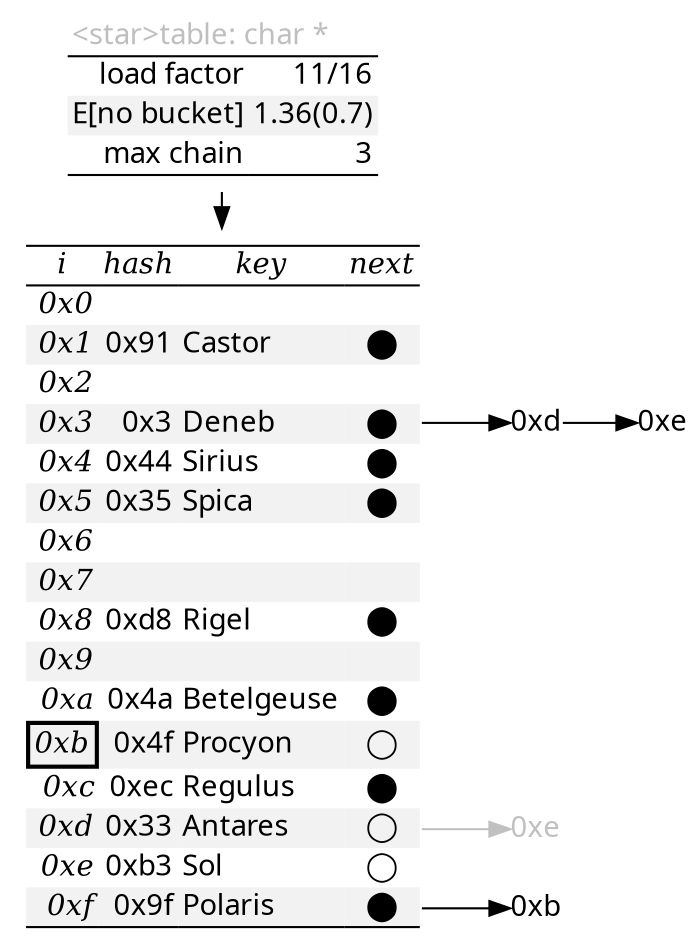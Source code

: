 digraph {
	graph [rankdir=LR, truecolor=true, bgcolor=transparent, fontname=modern];
	node [shape=none, fontname=modern];
	hash [label=<
<table border="0" cellspacing="0">
	<tr><td colspan="2" align="left"><font color="Gray75">&lt;star&gt;table: char *</font></td></tr>
	<hr/>
	<tr>
		<td border="0" align="right">load factor</td>
		<td border="0" align="right">11/16</td>
	</tr>
	<tr>
		<td border="0" align="right" bgcolor="Gray95">E[no bucket]</td>
		<td border="0" align="right" bgcolor="Gray95">1.36(0.7)</td>
	</tr>
	<tr>
		<td border="0" align="right">max chain</td>
		<td border="0" align="right">3</td>
	</tr>
	<hr/>
	<tr><td></td></tr>
</table>>];
	hash -> data;
	{ rank=same; hash; data; }
	data [label=<
<table border="0" cellspacing="0">
	<tr><td colspan="4"></td></tr>
	<hr/>
	<tr>
		<td border="0"><font face="Times-Italic">i</font></td>
		<td border="0"><font face="Times-Italic">hash</font></td>
		<td border="0"><font face="Times-Italic">key</font></td>
		<td border="0"><font face="Times-Italic">next</font></td>
	</tr>
	<hr/>
	<tr>
		<td align="right"><font face="Times-Italic">0x0</font></td>
		<td></td><td></td><td></td>
	</tr>
	<tr>
		<td align="right" bgcolor="Gray95"><font face="Times-Italic">0x1</font></td>
		<td align="right" bgcolor="Gray95">0x91</td>
		<td align="left" bgcolor="Gray95">Castor</td>
		<td port="1" bgcolor="Gray95">⬤</td>
	</tr>
	<tr>
		<td align="right"><font face="Times-Italic">0x2</font></td>
		<td></td><td></td><td></td>
	</tr>
	<tr>
		<td align="right" bgcolor="Gray95"><font face="Times-Italic">0x3</font></td>
		<td align="right" bgcolor="Gray95">0x3</td>
		<td align="left" bgcolor="Gray95">Deneb</td>
		<td port="3" bgcolor="Gray95">⬤</td>
	</tr>
	<tr>
		<td align="right"><font face="Times-Italic">0x4</font></td>
		<td align="right">0x44</td>
		<td align="left">Sirius</td>
		<td port="4">⬤</td>
	</tr>
	<tr>
		<td align="right" bgcolor="Gray95"><font face="Times-Italic">0x5</font></td>
		<td align="right" bgcolor="Gray95">0x35</td>
		<td align="left" bgcolor="Gray95">Spica</td>
		<td port="5" bgcolor="Gray95">⬤</td>
	</tr>
	<tr>
		<td align="right"><font face="Times-Italic">0x6</font></td>
		<td></td><td></td><td></td>
	</tr>
	<tr>
		<td align="right" bgcolor="Gray95"><font face="Times-Italic">0x7</font></td>
		<td bgcolor="Gray95"></td><td bgcolor="Gray95"></td><td bgcolor="Gray95"></td>
	</tr>
	<tr>
		<td align="right"><font face="Times-Italic">0x8</font></td>
		<td align="right">0xd8</td>
		<td align="left">Rigel</td>
		<td port="8">⬤</td>
	</tr>
	<tr>
		<td align="right" bgcolor="Gray95"><font face="Times-Italic">0x9</font></td>
		<td bgcolor="Gray95"></td><td bgcolor="Gray95"></td><td bgcolor="Gray95"></td>
	</tr>
	<tr>
		<td align="right"><font face="Times-Italic">0xa</font></td>
		<td align="right">0x4a</td>
		<td align="left">Betelgeuse</td>
		<td port="10">⬤</td>
	</tr>
	<tr>
		<td align="right" border="2" bgcolor="Gray95"><font face="Times-Italic">0xb</font></td>
		<td align="right" bgcolor="Gray95">0x4f</td>
		<td align="left" bgcolor="Gray95">Procyon</td>
		<td port="11" bgcolor="Gray95">◯</td>
	</tr>
	<tr>
		<td align="right"><font face="Times-Italic">0xc</font></td>
		<td align="right">0xec</td>
		<td align="left">Regulus</td>
		<td port="12">⬤</td>
	</tr>
	<tr>
		<td align="right" bgcolor="Gray95"><font face="Times-Italic">0xd</font></td>
		<td align="right" bgcolor="Gray95">0x33</td>
		<td align="left" bgcolor="Gray95">Antares</td>
		<td port="13" bgcolor="Gray95">◯</td>
	</tr>
	<tr>
		<td align="right"><font face="Times-Italic">0xe</font></td>
		<td align="right">0xb3</td>
		<td align="left">Sol</td>
		<td port="14">◯</td>
	</tr>
	<tr>
		<td align="right" bgcolor="Gray95"><font face="Times-Italic">0xf</font></td>
		<td align="right" bgcolor="Gray95">0x9f</td>
		<td align="left" bgcolor="Gray95">Polaris</td>
		<td port="15" bgcolor="Gray95">⬤</td>
	</tr>
	<hr/>
	<tr><td colspan="4"></td></tr>
</table>>];
	node [shape=plain, fillcolor=none]
	e13 [label="0xd"];
	data:3 -> e13 [tailclip=false];
	e14 [label="0xe"];
	e13 -> e14;
	i0xe [label="0xe", fontcolor="Gray"];
	data:13 -> i0xe [color="Gray"];
	e11 [label="0xb"];
	data:15 -> e11 [tailclip=false];
	node [color=red];
}
